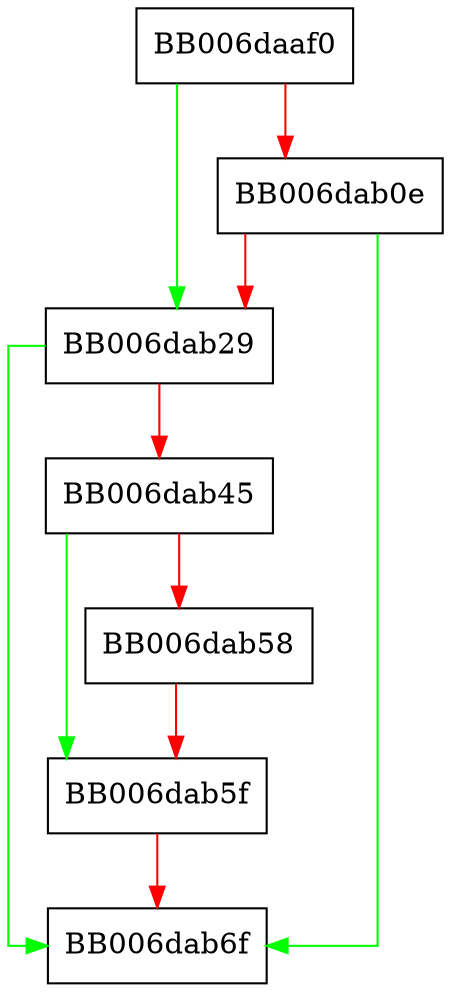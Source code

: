 digraph hmac_get_ctx_params {
  node [shape="box"];
  graph [splines=ortho];
  BB006daaf0 -> BB006dab29 [color="green"];
  BB006daaf0 -> BB006dab0e [color="red"];
  BB006dab0e -> BB006dab6f [color="green"];
  BB006dab0e -> BB006dab29 [color="red"];
  BB006dab29 -> BB006dab6f [color="green"];
  BB006dab29 -> BB006dab45 [color="red"];
  BB006dab45 -> BB006dab5f [color="green"];
  BB006dab45 -> BB006dab58 [color="red"];
  BB006dab58 -> BB006dab5f [color="red"];
  BB006dab5f -> BB006dab6f [color="red"];
}